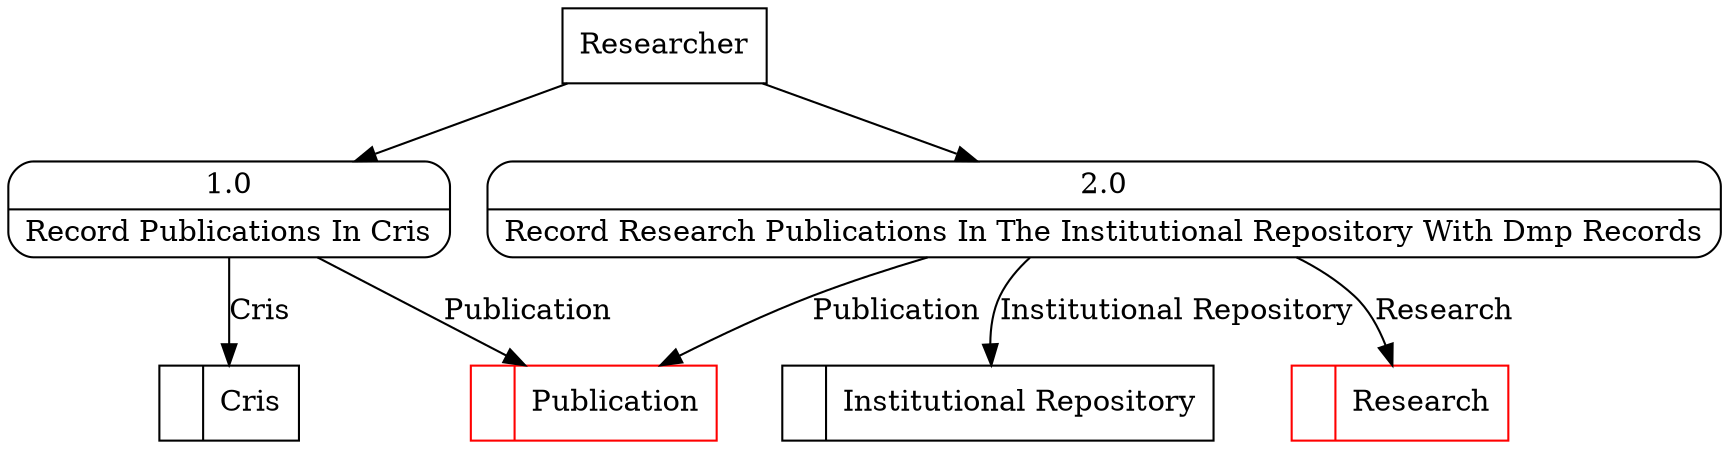 digraph dfd2{ 
node[shape=record]
200 [label="<f0>  |<f1> Cris " ];
201 [label="<f0>  |<f1> Publication " color=red];
202 [label="<f0>  |<f1> Institutional Repository " ];
203 [label="<f0>  |<f1> Research " color=red];
204 [label="Researcher" shape=box];
205 [label="{<f0> 1.0|<f1> Record Publications In Cris }" shape=Mrecord];
206 [label="{<f0> 2.0|<f1> Record Research Publications In The Institutional Repository With Dmp Records }" shape=Mrecord];
204 -> 205
204 -> 206
205 -> 201 [label="Publication"]
205 -> 200 [label="Cris"]
206 -> 202 [label="Institutional Repository"]
206 -> 201 [label="Publication"]
206 -> 203 [label="Research"]
}